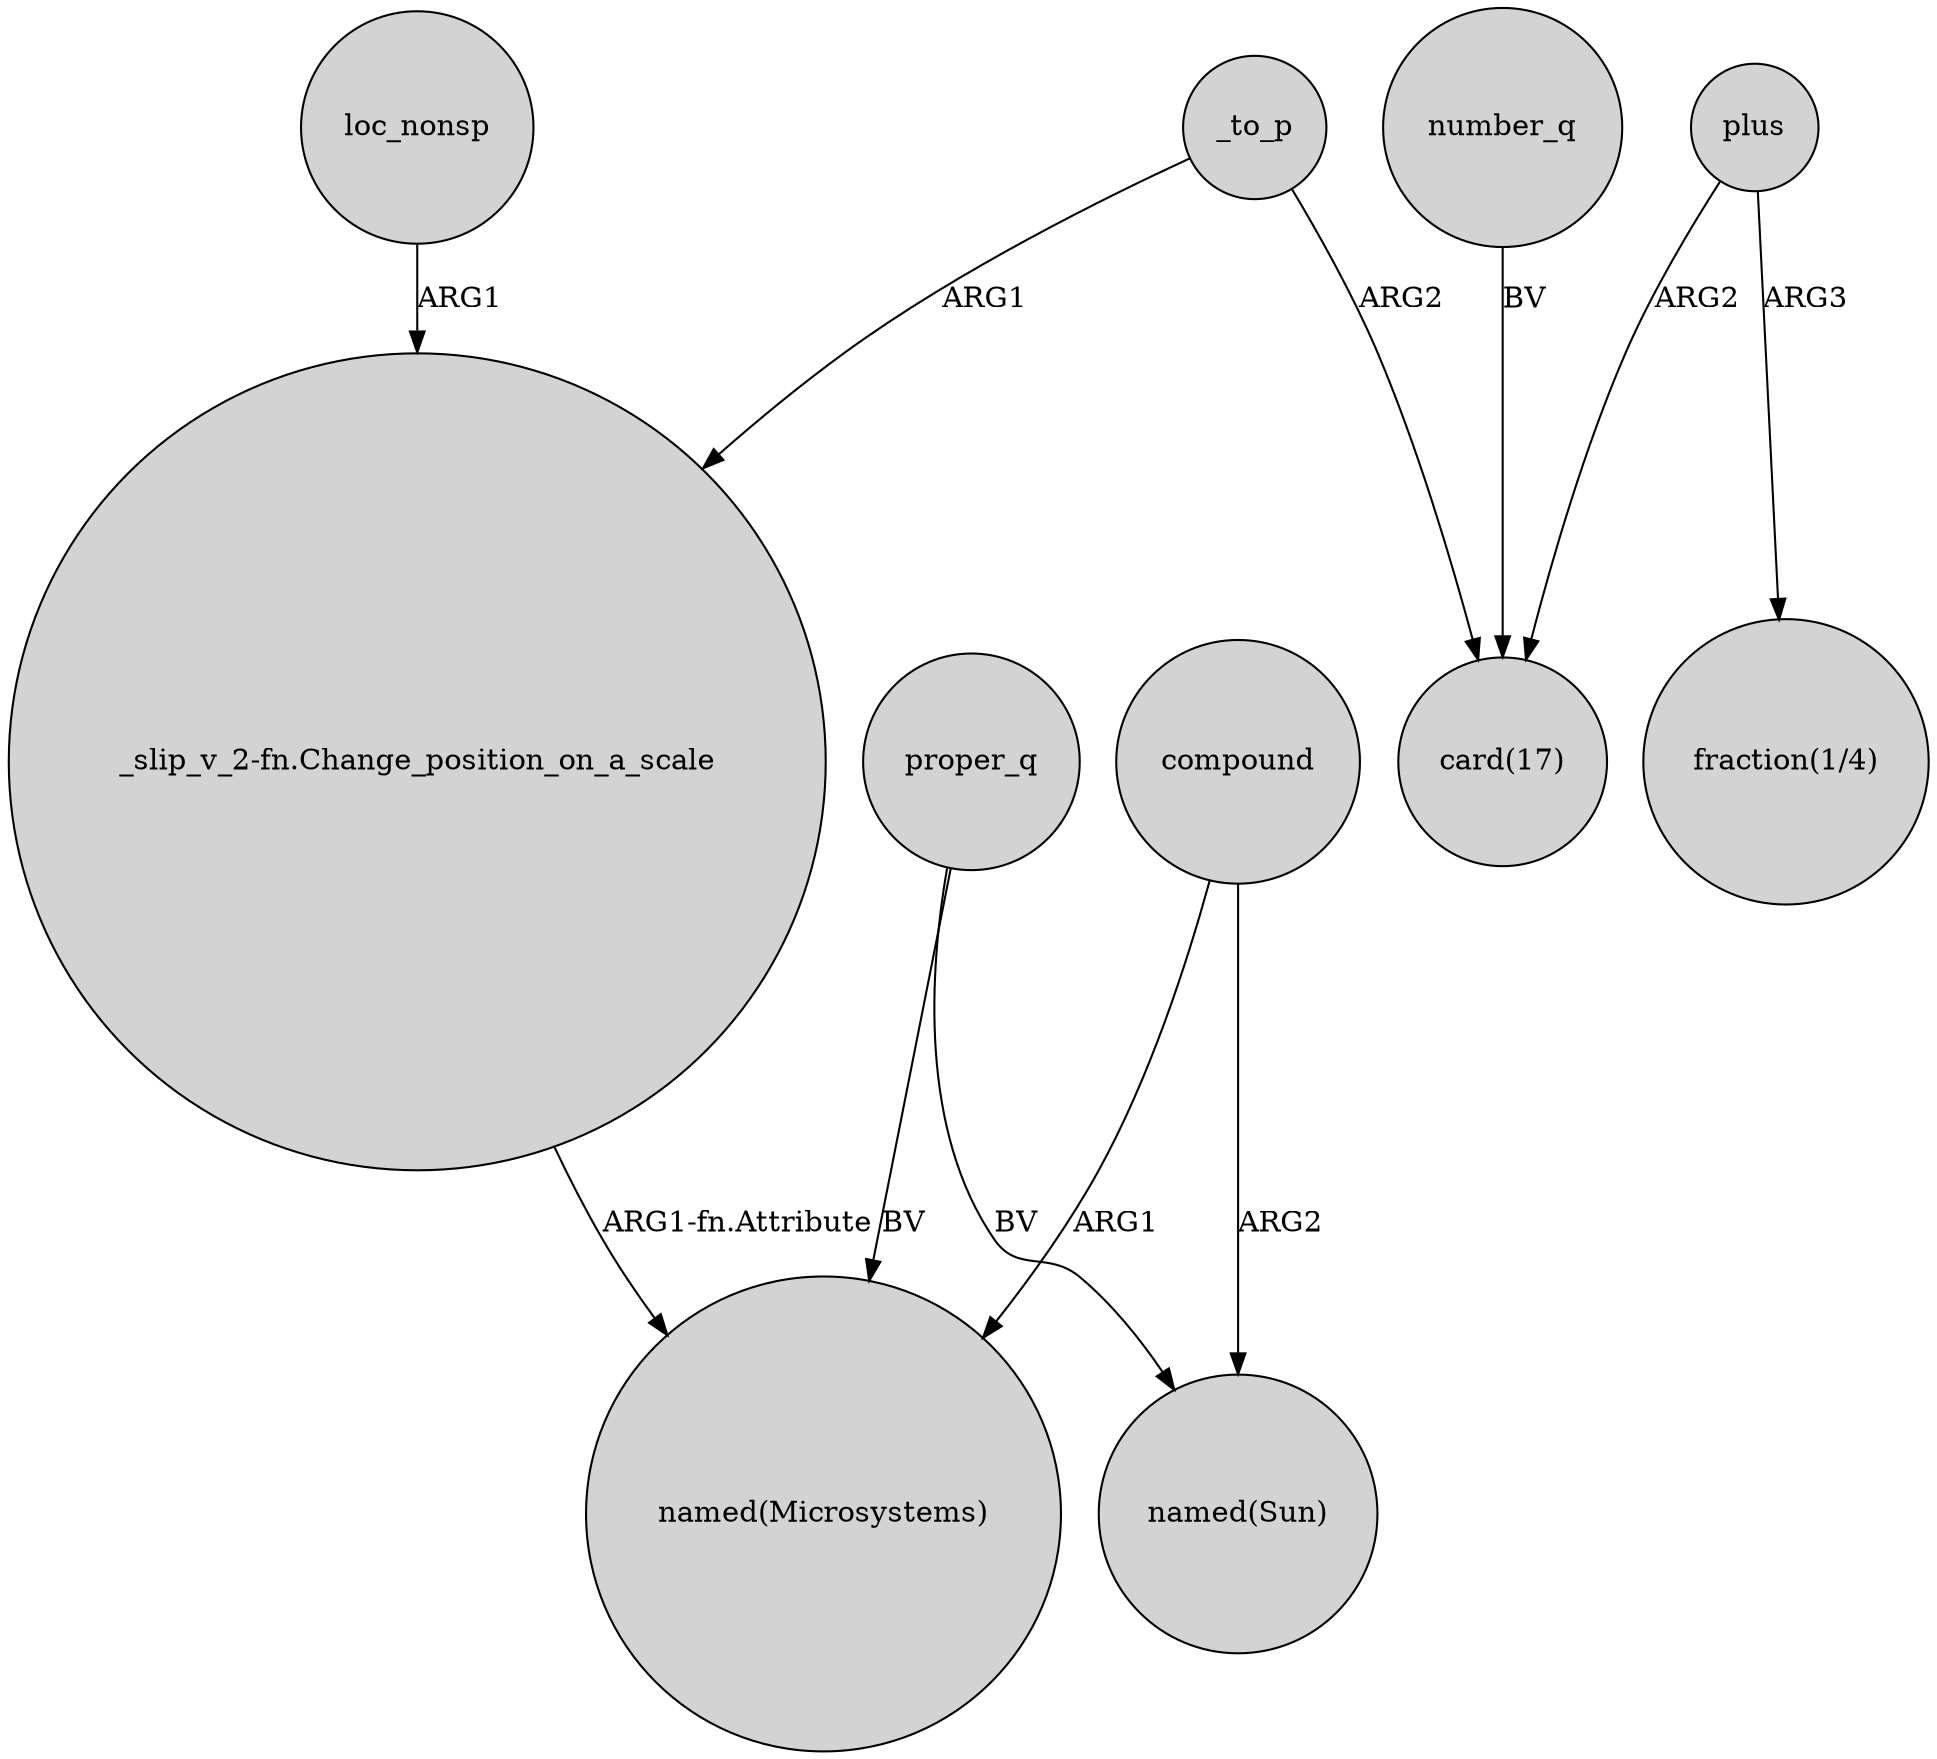 digraph {
	node [shape=circle style=filled]
	"_slip_v_2-fn.Change_position_on_a_scale" -> "named(Microsystems)" [label="ARG1-fn.Attribute"]
	number_q -> "card(17)" [label=BV]
	compound -> "named(Microsystems)" [label=ARG1]
	plus -> "fraction(1/4)" [label=ARG3]
	compound -> "named(Sun)" [label=ARG2]
	proper_q -> "named(Microsystems)" [label=BV]
	_to_p -> "card(17)" [label=ARG2]
	loc_nonsp -> "_slip_v_2-fn.Change_position_on_a_scale" [label=ARG1]
	_to_p -> "_slip_v_2-fn.Change_position_on_a_scale" [label=ARG1]
	plus -> "card(17)" [label=ARG2]
	proper_q -> "named(Sun)" [label=BV]
}
